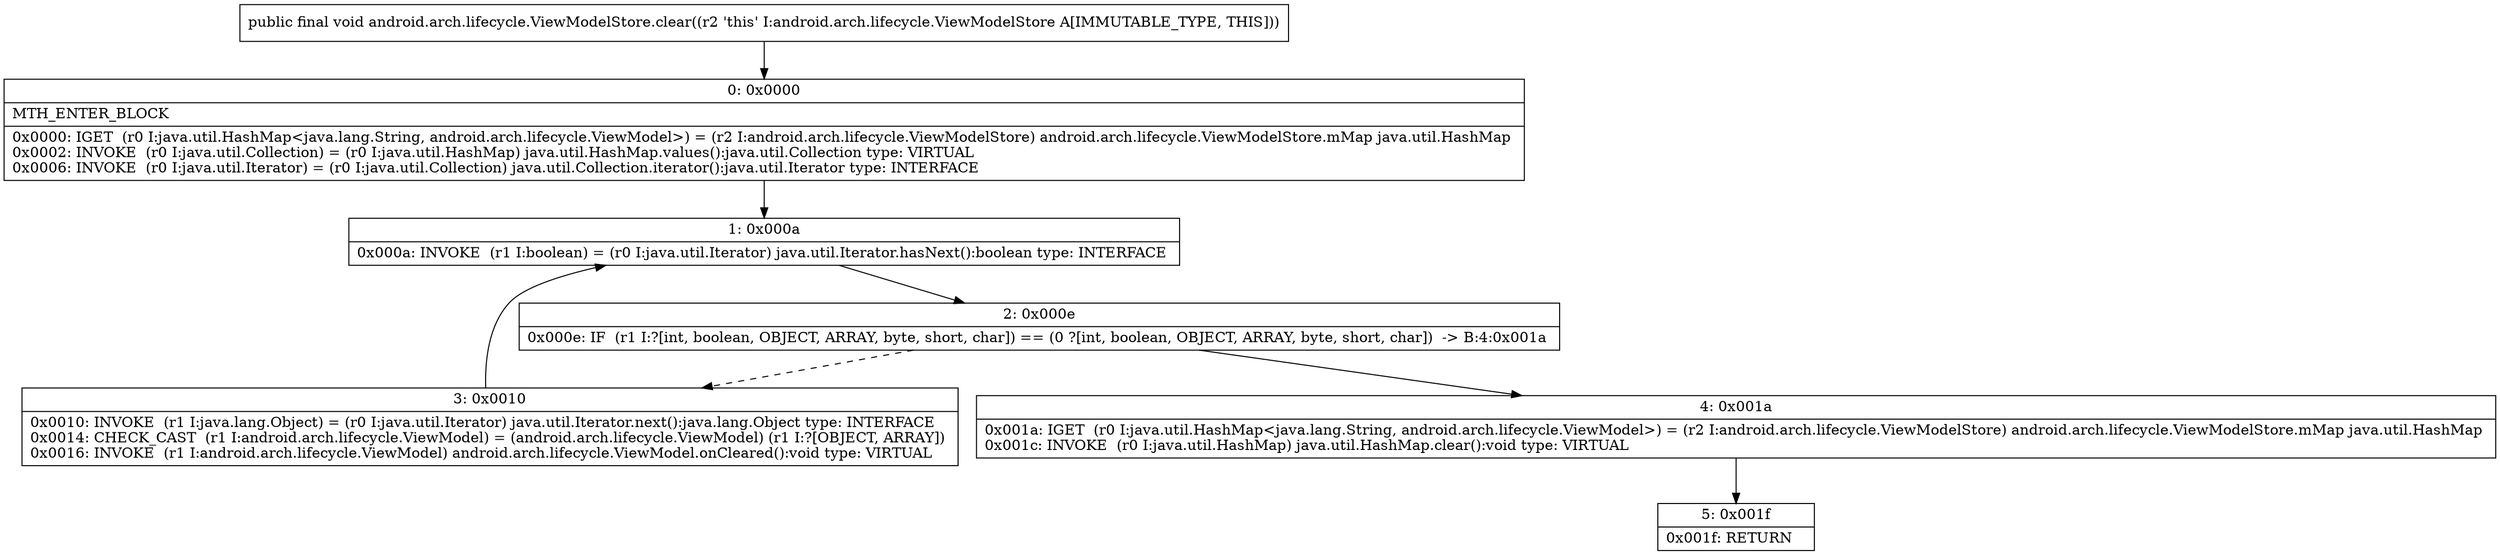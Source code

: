 digraph "CFG forandroid.arch.lifecycle.ViewModelStore.clear()V" {
Node_0 [shape=record,label="{0\:\ 0x0000|MTH_ENTER_BLOCK\l|0x0000: IGET  (r0 I:java.util.HashMap\<java.lang.String, android.arch.lifecycle.ViewModel\>) = (r2 I:android.arch.lifecycle.ViewModelStore) android.arch.lifecycle.ViewModelStore.mMap java.util.HashMap \l0x0002: INVOKE  (r0 I:java.util.Collection) = (r0 I:java.util.HashMap) java.util.HashMap.values():java.util.Collection type: VIRTUAL \l0x0006: INVOKE  (r0 I:java.util.Iterator) = (r0 I:java.util.Collection) java.util.Collection.iterator():java.util.Iterator type: INTERFACE \l}"];
Node_1 [shape=record,label="{1\:\ 0x000a|0x000a: INVOKE  (r1 I:boolean) = (r0 I:java.util.Iterator) java.util.Iterator.hasNext():boolean type: INTERFACE \l}"];
Node_2 [shape=record,label="{2\:\ 0x000e|0x000e: IF  (r1 I:?[int, boolean, OBJECT, ARRAY, byte, short, char]) == (0 ?[int, boolean, OBJECT, ARRAY, byte, short, char])  \-\> B:4:0x001a \l}"];
Node_3 [shape=record,label="{3\:\ 0x0010|0x0010: INVOKE  (r1 I:java.lang.Object) = (r0 I:java.util.Iterator) java.util.Iterator.next():java.lang.Object type: INTERFACE \l0x0014: CHECK_CAST  (r1 I:android.arch.lifecycle.ViewModel) = (android.arch.lifecycle.ViewModel) (r1 I:?[OBJECT, ARRAY]) \l0x0016: INVOKE  (r1 I:android.arch.lifecycle.ViewModel) android.arch.lifecycle.ViewModel.onCleared():void type: VIRTUAL \l}"];
Node_4 [shape=record,label="{4\:\ 0x001a|0x001a: IGET  (r0 I:java.util.HashMap\<java.lang.String, android.arch.lifecycle.ViewModel\>) = (r2 I:android.arch.lifecycle.ViewModelStore) android.arch.lifecycle.ViewModelStore.mMap java.util.HashMap \l0x001c: INVOKE  (r0 I:java.util.HashMap) java.util.HashMap.clear():void type: VIRTUAL \l}"];
Node_5 [shape=record,label="{5\:\ 0x001f|0x001f: RETURN   \l}"];
MethodNode[shape=record,label="{public final void android.arch.lifecycle.ViewModelStore.clear((r2 'this' I:android.arch.lifecycle.ViewModelStore A[IMMUTABLE_TYPE, THIS])) }"];
MethodNode -> Node_0;
Node_0 -> Node_1;
Node_1 -> Node_2;
Node_2 -> Node_3[style=dashed];
Node_2 -> Node_4;
Node_3 -> Node_1;
Node_4 -> Node_5;
}

